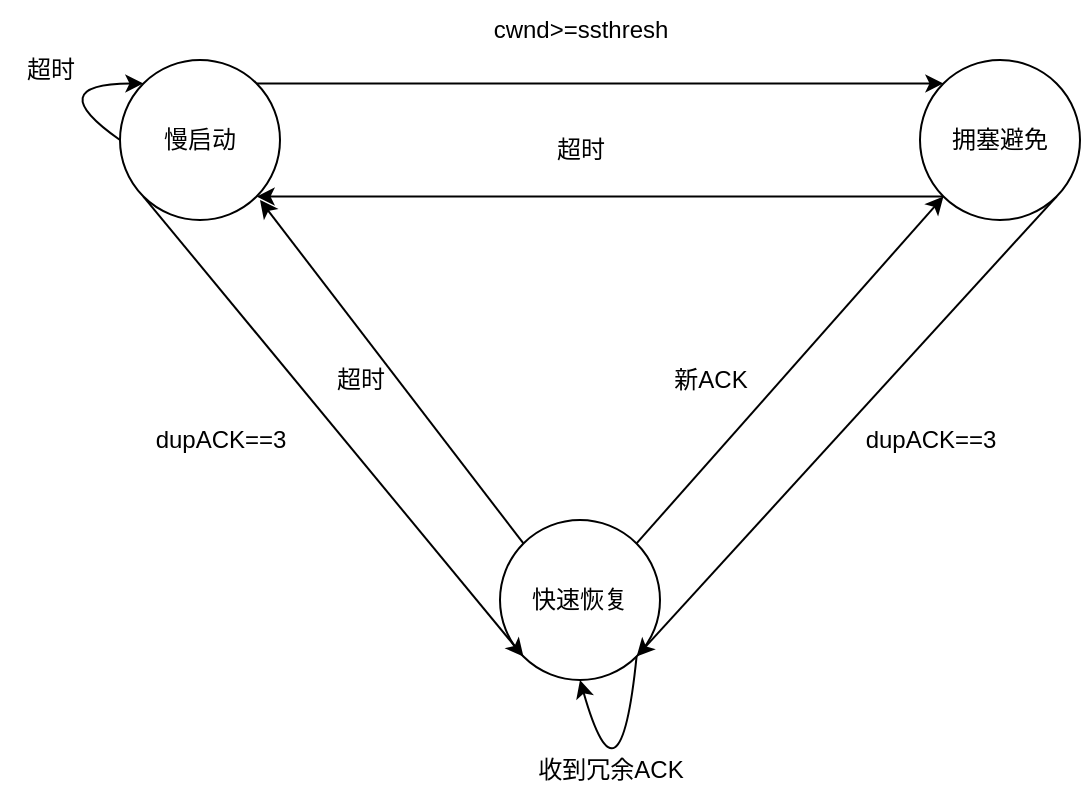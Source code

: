 <mxfile>
    <diagram id="96m--u5cdVQP_8Ihegxm" name="第 1 页">
        <mxGraphModel dx="1041" dy="588" grid="1" gridSize="10" guides="1" tooltips="1" connect="1" arrows="1" fold="1" page="1" pageScale="1" pageWidth="1169" pageHeight="827" math="0" shadow="0">
            <root>
                <mxCell id="0"/>
                <mxCell id="1" parent="0"/>
                <mxCell id="10" style="edgeStyle=none;html=1;exitX=0;exitY=0;exitDx=0;exitDy=0;" edge="1" parent="1" source="2">
                    <mxGeometry relative="1" as="geometry">
                        <mxPoint x="360" y="270" as="targetPoint"/>
                    </mxGeometry>
                </mxCell>
                <mxCell id="12" style="edgeStyle=none;html=1;exitX=1;exitY=0;exitDx=0;exitDy=0;entryX=0;entryY=1;entryDx=0;entryDy=0;" edge="1" parent="1" source="2" target="5">
                    <mxGeometry relative="1" as="geometry"/>
                </mxCell>
                <mxCell id="2" value="快速恢复" style="ellipse;whiteSpace=wrap;html=1;aspect=fixed;" vertex="1" parent="1">
                    <mxGeometry x="480" y="430" width="80" height="80" as="geometry"/>
                </mxCell>
                <mxCell id="7" style="edgeStyle=none;html=1;exitX=1;exitY=0;exitDx=0;exitDy=0;entryX=0;entryY=0;entryDx=0;entryDy=0;" edge="1" parent="1" source="4" target="5">
                    <mxGeometry relative="1" as="geometry"/>
                </mxCell>
                <mxCell id="9" style="edgeStyle=none;html=1;exitX=0;exitY=1;exitDx=0;exitDy=0;entryX=0;entryY=1;entryDx=0;entryDy=0;" edge="1" parent="1" source="4" target="2">
                    <mxGeometry relative="1" as="geometry"/>
                </mxCell>
                <mxCell id="17" style="edgeStyle=orthogonalEdgeStyle;curved=1;html=1;exitX=0;exitY=0.5;exitDx=0;exitDy=0;strokeColor=default;entryX=0;entryY=0;entryDx=0;entryDy=0;" edge="1" parent="1" source="4" target="4">
                    <mxGeometry relative="1" as="geometry">
                        <mxPoint x="240" y="200" as="targetPoint"/>
                        <Array as="points">
                            <mxPoint x="250" y="212"/>
                        </Array>
                    </mxGeometry>
                </mxCell>
                <mxCell id="4" value="慢启动" style="ellipse;whiteSpace=wrap;html=1;aspect=fixed;" vertex="1" parent="1">
                    <mxGeometry x="290" y="200" width="80" height="80" as="geometry"/>
                </mxCell>
                <mxCell id="8" style="edgeStyle=none;html=1;exitX=0;exitY=1;exitDx=0;exitDy=0;entryX=1;entryY=1;entryDx=0;entryDy=0;" edge="1" parent="1" source="5" target="4">
                    <mxGeometry relative="1" as="geometry"/>
                </mxCell>
                <mxCell id="11" style="edgeStyle=none;html=1;exitX=1;exitY=1;exitDx=0;exitDy=0;entryX=1;entryY=1;entryDx=0;entryDy=0;" edge="1" parent="1" source="5" target="2">
                    <mxGeometry relative="1" as="geometry"/>
                </mxCell>
                <mxCell id="5" value="拥塞避免" style="ellipse;whiteSpace=wrap;html=1;aspect=fixed;" vertex="1" parent="1">
                    <mxGeometry x="690" y="200" width="80" height="80" as="geometry"/>
                </mxCell>
                <mxCell id="18" style="edgeStyle=orthogonalEdgeStyle;curved=1;html=1;exitX=1;exitY=1;exitDx=0;exitDy=0;entryX=0.5;entryY=1;entryDx=0;entryDy=0;strokeColor=default;" edge="1" parent="1" source="2" target="2">
                    <mxGeometry relative="1" as="geometry">
                        <Array as="points">
                            <mxPoint x="540" y="580"/>
                        </Array>
                    </mxGeometry>
                </mxCell>
                <mxCell id="20" value="cwnd&amp;gt;=ssthresh" style="text;html=1;align=center;verticalAlign=middle;resizable=0;points=[];autosize=1;strokeColor=none;fillColor=none;" vertex="1" parent="1">
                    <mxGeometry x="465" y="170" width="110" height="30" as="geometry"/>
                </mxCell>
                <mxCell id="21" value="超时" style="text;html=1;align=center;verticalAlign=middle;resizable=0;points=[];autosize=1;strokeColor=none;fillColor=none;" vertex="1" parent="1">
                    <mxGeometry x="495" y="230" width="50" height="30" as="geometry"/>
                </mxCell>
                <mxCell id="22" value="超时" style="text;html=1;align=center;verticalAlign=middle;resizable=0;points=[];autosize=1;strokeColor=none;fillColor=none;" vertex="1" parent="1">
                    <mxGeometry x="230" y="190" width="50" height="30" as="geometry"/>
                </mxCell>
                <mxCell id="23" value="dupACK==3" style="text;html=1;align=center;verticalAlign=middle;resizable=0;points=[];autosize=1;strokeColor=none;fillColor=none;" vertex="1" parent="1">
                    <mxGeometry x="295" y="375" width="90" height="30" as="geometry"/>
                </mxCell>
                <mxCell id="24" value="收到冗余ACK" style="text;html=1;align=center;verticalAlign=middle;resizable=0;points=[];autosize=1;strokeColor=none;fillColor=none;" vertex="1" parent="1">
                    <mxGeometry x="485" y="540" width="100" height="30" as="geometry"/>
                </mxCell>
                <mxCell id="25" value="dupACK==3" style="text;html=1;align=center;verticalAlign=middle;resizable=0;points=[];autosize=1;strokeColor=none;fillColor=none;" vertex="1" parent="1">
                    <mxGeometry x="650" y="375" width="90" height="30" as="geometry"/>
                </mxCell>
                <mxCell id="26" value="超时" style="text;html=1;align=center;verticalAlign=middle;resizable=0;points=[];autosize=1;strokeColor=none;fillColor=none;" vertex="1" parent="1">
                    <mxGeometry x="385" y="345" width="50" height="30" as="geometry"/>
                </mxCell>
                <mxCell id="27" value="新ACK" style="text;html=1;align=center;verticalAlign=middle;resizable=0;points=[];autosize=1;strokeColor=none;fillColor=none;" vertex="1" parent="1">
                    <mxGeometry x="555" y="345" width="60" height="30" as="geometry"/>
                </mxCell>
            </root>
        </mxGraphModel>
    </diagram>
</mxfile>